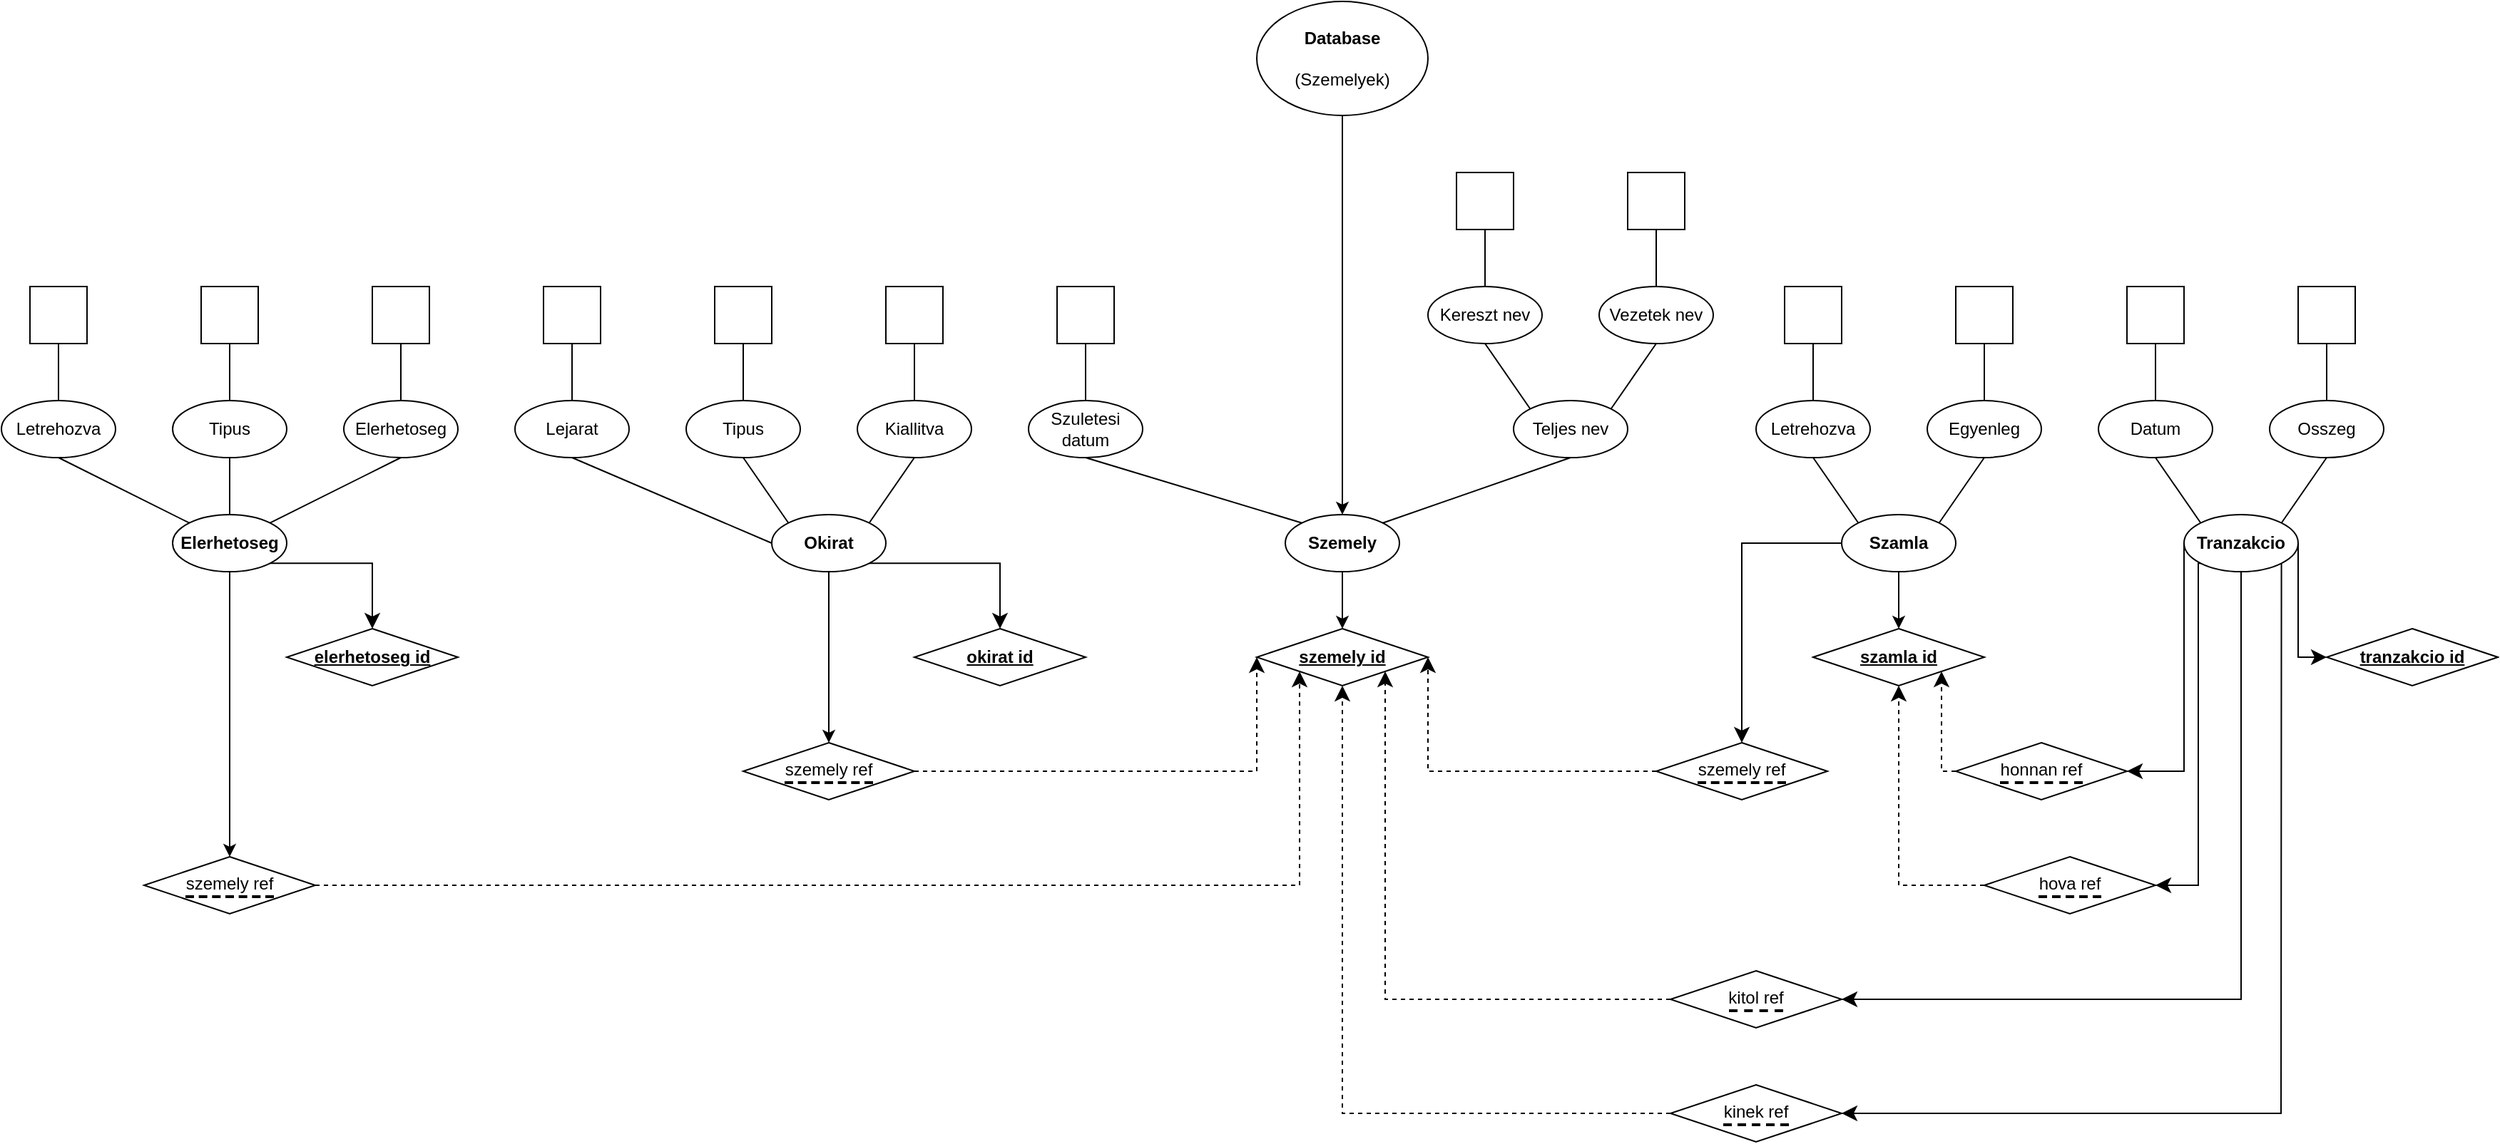 <mxfile version="22.1.8" type="device">
  <diagram name="Page-1" id="LztbPj5Mm1v6jzAGDRRV">
    <mxGraphModel dx="2418" dy="1498" grid="1" gridSize="10" guides="1" tooltips="1" connect="1" arrows="1" fold="1" page="1" pageScale="1" pageWidth="1169" pageHeight="827" background="#ffffff" math="0" shadow="0">
      <root>
        <mxCell id="0" />
        <mxCell id="1" parent="0" />
        <mxCell id="YrKr4Qs9mhoKFXOp8PhC-1" value="&lt;b&gt;Szemely&lt;/b&gt;" style="ellipse;whiteSpace=wrap;html=1;" parent="1" vertex="1">
          <mxGeometry x="500" y="120" width="80" height="40" as="geometry" />
        </mxCell>
        <mxCell id="YrKr4Qs9mhoKFXOp8PhC-3" value="Teljes nev" style="ellipse;whiteSpace=wrap;html=1;" parent="1" vertex="1">
          <mxGeometry x="660" y="40" width="80" height="40" as="geometry" />
        </mxCell>
        <mxCell id="YrKr4Qs9mhoKFXOp8PhC-6" value="Vezetek nev" style="ellipse;whiteSpace=wrap;html=1;" parent="1" vertex="1">
          <mxGeometry x="720" y="-40" width="80" height="40" as="geometry" />
        </mxCell>
        <mxCell id="YrKr4Qs9mhoKFXOp8PhC-7" value="Kereszt nev" style="ellipse;whiteSpace=wrap;html=1;" parent="1" vertex="1">
          <mxGeometry x="600" y="-40" width="80" height="40" as="geometry" />
        </mxCell>
        <mxCell id="YrKr4Qs9mhoKFXOp8PhC-10" value="" style="rounded=0;whiteSpace=wrap;html=1;" parent="1" vertex="1">
          <mxGeometry x="620" y="-120" width="40" height="40" as="geometry" />
        </mxCell>
        <mxCell id="YrKr4Qs9mhoKFXOp8PhC-11" value="" style="rounded=0;whiteSpace=wrap;html=1;" parent="1" vertex="1">
          <mxGeometry x="740" y="-120" width="40" height="40" as="geometry" />
        </mxCell>
        <mxCell id="YrKr4Qs9mhoKFXOp8PhC-14" value="Szuletesi datum" style="ellipse;whiteSpace=wrap;html=1;" parent="1" vertex="1">
          <mxGeometry x="320" y="40" width="80" height="40" as="geometry" />
        </mxCell>
        <mxCell id="YrKr4Qs9mhoKFXOp8PhC-16" value="" style="rounded=0;whiteSpace=wrap;html=1;" parent="1" vertex="1">
          <mxGeometry x="340" y="-40" width="40" height="40" as="geometry" />
        </mxCell>
        <mxCell id="YrKr4Qs9mhoKFXOp8PhC-22" value="&lt;div&gt;&lt;b&gt;&lt;u&gt;szemely id&lt;br&gt;&lt;/u&gt;&lt;/b&gt;&lt;/div&gt;" style="rhombus;whiteSpace=wrap;html=1;" parent="1" vertex="1">
          <mxGeometry x="480" y="200" width="120" height="40" as="geometry" />
        </mxCell>
        <mxCell id="xxGwxqvofC45Gv9JoIxF-1" value="&lt;p style=&quot;border-bottom:2px dashed black;&quot;&gt;szemely ref&lt;br&gt;&lt;/p&gt;" style="rhombus;whiteSpace=wrap;html=1;" parent="1" vertex="1">
          <mxGeometry x="120" y="280" width="120" height="40" as="geometry" />
        </mxCell>
        <mxCell id="xxGwxqvofC45Gv9JoIxF-3" value="&lt;font style=&quot;font-size: 12px;&quot;&gt;&lt;b&gt;&lt;font&gt;Okirat&lt;/font&gt;&lt;/b&gt;&lt;/font&gt;" style="ellipse;whiteSpace=wrap;html=1;" parent="1" vertex="1">
          <mxGeometry x="140" y="120" width="80" height="40" as="geometry" />
        </mxCell>
        <mxCell id="xxGwxqvofC45Gv9JoIxF-6" value="Kiallitva" style="ellipse;whiteSpace=wrap;html=1;" parent="1" vertex="1">
          <mxGeometry x="200" y="40" width="80" height="40" as="geometry" />
        </mxCell>
        <mxCell id="xxGwxqvofC45Gv9JoIxF-7" value="&lt;div&gt;&lt;b&gt;&lt;u&gt;okirat id&lt;/u&gt;&lt;/b&gt;&lt;/div&gt;" style="rhombus;whiteSpace=wrap;html=1;" parent="1" vertex="1">
          <mxGeometry x="240" y="200" width="120" height="40" as="geometry" />
        </mxCell>
        <mxCell id="xxGwxqvofC45Gv9JoIxF-10" value="Lejarat" style="ellipse;whiteSpace=wrap;html=1;" parent="1" vertex="1">
          <mxGeometry x="-40" y="40" width="80" height="40" as="geometry" />
        </mxCell>
        <mxCell id="xxGwxqvofC45Gv9JoIxF-16" value="" style="rounded=0;whiteSpace=wrap;html=1;" parent="1" vertex="1">
          <mxGeometry x="-20" y="-40" width="40" height="40" as="geometry" />
        </mxCell>
        <mxCell id="xxGwxqvofC45Gv9JoIxF-17" value="" style="rounded=0;whiteSpace=wrap;html=1;" parent="1" vertex="1">
          <mxGeometry x="220" y="-40" width="40" height="40" as="geometry" />
        </mxCell>
        <mxCell id="xxGwxqvofC45Gv9JoIxF-20" value="&lt;b&gt;Szamla&lt;/b&gt;" style="ellipse;whiteSpace=wrap;html=1;" parent="1" vertex="1">
          <mxGeometry x="890" y="120" width="80" height="40" as="geometry" />
        </mxCell>
        <mxCell id="xxGwxqvofC45Gv9JoIxF-21" value="&lt;b&gt;&lt;font style=&quot;font-size: 12px;&quot;&gt;Elerhetoseg&lt;/font&gt;&lt;/b&gt;" style="ellipse;whiteSpace=wrap;html=1;" parent="1" vertex="1">
          <mxGeometry x="-280" y="120" width="80" height="40" as="geometry" />
        </mxCell>
        <mxCell id="xxGwxqvofC45Gv9JoIxF-22" value="&lt;div&gt;&lt;b&gt;&lt;u&gt;elerhetoseg id&lt;br&gt;&lt;/u&gt;&lt;/b&gt;&lt;/div&gt;" style="rhombus;whiteSpace=wrap;html=1;" parent="1" vertex="1">
          <mxGeometry x="-200" y="200" width="120" height="40" as="geometry" />
        </mxCell>
        <mxCell id="xxGwxqvofC45Gv9JoIxF-23" value="Letrehozva" style="ellipse;whiteSpace=wrap;html=1;" parent="1" vertex="1">
          <mxGeometry x="-400" y="40" width="80" height="40" as="geometry" />
        </mxCell>
        <mxCell id="xxGwxqvofC45Gv9JoIxF-26" value="" style="rounded=0;whiteSpace=wrap;html=1;" parent="1" vertex="1">
          <mxGeometry x="-380" y="-40" width="40" height="40" as="geometry" />
        </mxCell>
        <mxCell id="xxGwxqvofC45Gv9JoIxF-28" value="&lt;p style=&quot;border-bottom:2px dashed black;&quot;&gt;szemely ref&lt;br&gt;&lt;/p&gt;" style="rhombus;whiteSpace=wrap;html=1;" parent="1" vertex="1">
          <mxGeometry x="-300" y="360" width="120" height="40" as="geometry" />
        </mxCell>
        <mxCell id="xxGwxqvofC45Gv9JoIxF-31" value="Tipus" style="ellipse;whiteSpace=wrap;html=1;" parent="1" vertex="1">
          <mxGeometry x="80" y="40" width="80" height="40" as="geometry" />
        </mxCell>
        <mxCell id="xxGwxqvofC45Gv9JoIxF-33" value="" style="rounded=0;whiteSpace=wrap;html=1;" parent="1" vertex="1">
          <mxGeometry x="100" y="-40" width="40" height="40" as="geometry" />
        </mxCell>
        <mxCell id="xxGwxqvofC45Gv9JoIxF-35" value="Tipus" style="ellipse;whiteSpace=wrap;html=1;" parent="1" vertex="1">
          <mxGeometry x="-280" y="40" width="80" height="40" as="geometry" />
        </mxCell>
        <mxCell id="xxGwxqvofC45Gv9JoIxF-36" value="" style="rounded=0;whiteSpace=wrap;html=1;" parent="1" vertex="1">
          <mxGeometry x="-260" y="-40" width="40" height="40" as="geometry" />
        </mxCell>
        <mxCell id="xxGwxqvofC45Gv9JoIxF-41" value="" style="rounded=0;whiteSpace=wrap;html=1;" parent="1" vertex="1">
          <mxGeometry x="-140" y="-40" width="40" height="40" as="geometry" />
        </mxCell>
        <mxCell id="xxGwxqvofC45Gv9JoIxF-43" value="&lt;p style=&quot;border-bottom:2px dashed black;&quot;&gt;szemely ref&lt;br&gt;&lt;/p&gt;" style="rhombus;whiteSpace=wrap;html=1;" parent="1" vertex="1">
          <mxGeometry x="760" y="280" width="120" height="40" as="geometry" />
        </mxCell>
        <mxCell id="xxGwxqvofC45Gv9JoIxF-46" value="&lt;div&gt;&lt;b&gt;&lt;u&gt;szamla id&lt;br&gt;&lt;/u&gt;&lt;/b&gt;&lt;/div&gt;" style="rhombus;whiteSpace=wrap;html=1;" parent="1" vertex="1">
          <mxGeometry x="870" y="200" width="120" height="40" as="geometry" />
        </mxCell>
        <mxCell id="xxGwxqvofC45Gv9JoIxF-48" value="Letrehozva" style="ellipse;whiteSpace=wrap;html=1;" parent="1" vertex="1">
          <mxGeometry x="830" y="40" width="80" height="40" as="geometry" />
        </mxCell>
        <mxCell id="xxGwxqvofC45Gv9JoIxF-49" value="Egyenleg" style="ellipse;whiteSpace=wrap;html=1;" parent="1" vertex="1">
          <mxGeometry x="950" y="40" width="80" height="40" as="geometry" />
        </mxCell>
        <mxCell id="xxGwxqvofC45Gv9JoIxF-52" value="" style="rounded=0;whiteSpace=wrap;html=1;" parent="1" vertex="1">
          <mxGeometry x="970" y="-40" width="40" height="40" as="geometry" />
        </mxCell>
        <mxCell id="xxGwxqvofC45Gv9JoIxF-53" value="" style="rounded=0;whiteSpace=wrap;html=1;" parent="1" vertex="1">
          <mxGeometry x="850" y="-40" width="40" height="40" as="geometry" />
        </mxCell>
        <mxCell id="xxGwxqvofC45Gv9JoIxF-58" value="&lt;b&gt;Tranzakcio&lt;/b&gt;" style="ellipse;whiteSpace=wrap;html=1;" parent="1" vertex="1">
          <mxGeometry x="1130" y="120" width="80" height="40" as="geometry" />
        </mxCell>
        <mxCell id="xxGwxqvofC45Gv9JoIxF-59" value="&lt;p style=&quot;border-bottom:2px dashed black;&quot;&gt;kinek ref&lt;br&gt;&lt;/p&gt;" style="rhombus;whiteSpace=wrap;html=1;" parent="1" vertex="1">
          <mxGeometry x="770" y="520" width="120" height="40" as="geometry" />
        </mxCell>
        <mxCell id="xxGwxqvofC45Gv9JoIxF-60" value="&lt;p style=&quot;border-bottom:2px dashed black;&quot;&gt;kitol ref&lt;br&gt;&lt;/p&gt;" style="rhombus;whiteSpace=wrap;html=1;" parent="1" vertex="1">
          <mxGeometry x="770" y="440" width="120" height="40" as="geometry" />
        </mxCell>
        <mxCell id="xxGwxqvofC45Gv9JoIxF-63" value="&lt;p style=&quot;border-bottom:2px dashed black;&quot;&gt;honnan ref&lt;br&gt;&lt;/p&gt;" style="rhombus;whiteSpace=wrap;html=1;" parent="1" vertex="1">
          <mxGeometry x="970" y="280" width="120" height="40" as="geometry" />
        </mxCell>
        <mxCell id="xxGwxqvofC45Gv9JoIxF-64" value="&lt;p style=&quot;border-bottom:2px dashed black;&quot;&gt;hova ref&lt;br&gt;&lt;/p&gt;" style="rhombus;whiteSpace=wrap;html=1;" parent="1" vertex="1">
          <mxGeometry x="990" y="360" width="120" height="40" as="geometry" />
        </mxCell>
        <mxCell id="xxGwxqvofC45Gv9JoIxF-73" value="&lt;div&gt;&lt;b&gt;&lt;u&gt;tranzakcio id&lt;/u&gt;&lt;br&gt;&lt;/b&gt;&lt;/div&gt;" style="rhombus;whiteSpace=wrap;html=1;" parent="1" vertex="1">
          <mxGeometry x="1230" y="200" width="120" height="40" as="geometry" />
        </mxCell>
        <mxCell id="xxGwxqvofC45Gv9JoIxF-75" value="Datum" style="ellipse;whiteSpace=wrap;html=1;" parent="1" vertex="1">
          <mxGeometry x="1070" y="40" width="80" height="40" as="geometry" />
        </mxCell>
        <mxCell id="xxGwxqvofC45Gv9JoIxF-77" value="Osszeg" style="ellipse;whiteSpace=wrap;html=1;" parent="1" vertex="1">
          <mxGeometry x="1190" y="40" width="80" height="40" as="geometry" />
        </mxCell>
        <mxCell id="xxGwxqvofC45Gv9JoIxF-79" value="" style="rounded=0;whiteSpace=wrap;html=1;" parent="1" vertex="1">
          <mxGeometry x="1090" y="-40" width="40" height="40" as="geometry" />
        </mxCell>
        <mxCell id="xxGwxqvofC45Gv9JoIxF-80" value="" style="rounded=0;whiteSpace=wrap;html=1;" parent="1" vertex="1">
          <mxGeometry x="1210" y="-40" width="40" height="40" as="geometry" />
        </mxCell>
        <mxCell id="xxGwxqvofC45Gv9JoIxF-39" value="Elerhetoseg" style="ellipse;whiteSpace=wrap;html=1;" parent="1" vertex="1">
          <mxGeometry x="-160" y="40" width="80" height="40" as="geometry" />
        </mxCell>
        <mxCell id="nmP3d7nmnVvQvlREJcjV-36" value="" style="endArrow=classic;html=1;rounded=0;entryX=0.5;entryY=0;entryDx=0;entryDy=0;exitX=0.5;exitY=1;exitDx=0;exitDy=0;" parent="1" source="xxGwxqvofC45Gv9JoIxF-20" target="xxGwxqvofC45Gv9JoIxF-46" edge="1">
          <mxGeometry width="50" height="50" relative="1" as="geometry">
            <mxPoint x="890" y="140" as="sourcePoint" />
            <mxPoint x="940" y="90" as="targetPoint" />
          </mxGeometry>
        </mxCell>
        <mxCell id="nmP3d7nmnVvQvlREJcjV-37" value="" style="endArrow=classic;html=1;rounded=0;entryX=0.5;entryY=0;entryDx=0;entryDy=0;exitX=0.5;exitY=1;exitDx=0;exitDy=0;" parent="1" source="YrKr4Qs9mhoKFXOp8PhC-1" target="YrKr4Qs9mhoKFXOp8PhC-22" edge="1">
          <mxGeometry width="50" height="50" relative="1" as="geometry">
            <mxPoint x="740" y="140" as="sourcePoint" />
            <mxPoint x="790" y="90" as="targetPoint" />
          </mxGeometry>
        </mxCell>
        <mxCell id="nmP3d7nmnVvQvlREJcjV-42" value="" style="endArrow=classic;html=1;rounded=0;exitX=0.5;exitY=1;exitDx=0;exitDy=0;entryX=0.5;entryY=0;entryDx=0;entryDy=0;" parent="1" source="xxGwxqvofC45Gv9JoIxF-21" target="xxGwxqvofC45Gv9JoIxF-28" edge="1">
          <mxGeometry width="50" height="50" relative="1" as="geometry">
            <mxPoint x="-120" y="270" as="sourcePoint" />
            <mxPoint x="-70" y="220" as="targetPoint" />
          </mxGeometry>
        </mxCell>
        <mxCell id="nmP3d7nmnVvQvlREJcjV-43" value="" style="edgeStyle=elbowEdgeStyle;elbow=vertical;endArrow=classic;html=1;curved=0;rounded=0;endSize=8;startSize=8;exitX=1;exitY=0.5;exitDx=0;exitDy=0;entryX=0;entryY=0.5;entryDx=0;entryDy=0;dashed=1;" parent="1" source="xxGwxqvofC45Gv9JoIxF-1" target="YrKr4Qs9mhoKFXOp8PhC-22" edge="1">
          <mxGeometry width="50" height="50" relative="1" as="geometry">
            <mxPoint x="440" y="340" as="sourcePoint" />
            <mxPoint x="490" y="290" as="targetPoint" />
            <Array as="points">
              <mxPoint x="380" y="300" />
            </Array>
          </mxGeometry>
        </mxCell>
        <mxCell id="nmP3d7nmnVvQvlREJcjV-45" value="" style="edgeStyle=elbowEdgeStyle;elbow=vertical;endArrow=classic;html=1;curved=0;rounded=0;endSize=8;startSize=8;exitX=1;exitY=0.5;exitDx=0;exitDy=0;entryX=0;entryY=1;entryDx=0;entryDy=0;dashed=1;" parent="1" source="xxGwxqvofC45Gv9JoIxF-28" target="YrKr4Qs9mhoKFXOp8PhC-22" edge="1">
          <mxGeometry width="50" height="50" relative="1" as="geometry">
            <mxPoint x="250" y="310" as="sourcePoint" />
            <mxPoint x="520" y="240" as="targetPoint" />
            <Array as="points">
              <mxPoint x="150" y="380" />
            </Array>
          </mxGeometry>
        </mxCell>
        <mxCell id="nmP3d7nmnVvQvlREJcjV-46" value="" style="endArrow=classic;html=1;rounded=0;entryX=0.5;entryY=0;entryDx=0;entryDy=0;exitX=0.5;exitY=1;exitDx=0;exitDy=0;" parent="1" source="xxGwxqvofC45Gv9JoIxF-3" target="xxGwxqvofC45Gv9JoIxF-1" edge="1">
          <mxGeometry width="50" height="50" relative="1" as="geometry">
            <mxPoint x="140" y="270" as="sourcePoint" />
            <mxPoint x="190" y="220" as="targetPoint" />
          </mxGeometry>
        </mxCell>
        <mxCell id="nmP3d7nmnVvQvlREJcjV-51" value="" style="edgeStyle=elbowEdgeStyle;elbow=vertical;endArrow=classic;html=1;curved=0;rounded=0;endSize=8;startSize=8;exitX=0;exitY=0.5;exitDx=0;exitDy=0;entryX=1;entryY=0.5;entryDx=0;entryDy=0;dashed=1;" parent="1" source="xxGwxqvofC45Gv9JoIxF-43" target="YrKr4Qs9mhoKFXOp8PhC-22" edge="1">
          <mxGeometry width="50" height="50" relative="1" as="geometry">
            <mxPoint x="610" y="495" as="sourcePoint" />
            <mxPoint x="560" y="250" as="targetPoint" />
            <Array as="points">
              <mxPoint x="630" y="300" />
            </Array>
          </mxGeometry>
        </mxCell>
        <mxCell id="nmP3d7nmnVvQvlREJcjV-52" value="" style="edgeStyle=elbowEdgeStyle;elbow=vertical;endArrow=classic;html=1;curved=0;rounded=0;endSize=8;startSize=8;exitX=0;exitY=0.5;exitDx=0;exitDy=0;entryX=1;entryY=1;entryDx=0;entryDy=0;dashed=1;" parent="1" source="xxGwxqvofC45Gv9JoIxF-63" target="xxGwxqvofC45Gv9JoIxF-46" edge="1">
          <mxGeometry width="50" height="50" relative="1" as="geometry">
            <mxPoint x="1090" y="240" as="sourcePoint" />
            <mxPoint x="1070" y="160" as="targetPoint" />
            <Array as="points">
              <mxPoint x="970" y="300" />
            </Array>
          </mxGeometry>
        </mxCell>
        <mxCell id="nmP3d7nmnVvQvlREJcjV-53" value="" style="edgeStyle=elbowEdgeStyle;elbow=vertical;endArrow=classic;html=1;curved=0;rounded=0;endSize=8;startSize=8;exitX=0;exitY=0.5;exitDx=0;exitDy=0;entryX=0.5;entryY=1;entryDx=0;entryDy=0;dashed=1;" parent="1" source="xxGwxqvofC45Gv9JoIxF-64" target="xxGwxqvofC45Gv9JoIxF-46" edge="1">
          <mxGeometry width="50" height="50" relative="1" as="geometry">
            <mxPoint x="1000" y="310" as="sourcePoint" />
            <mxPoint x="970" y="240" as="targetPoint" />
            <Array as="points">
              <mxPoint x="960" y="380" />
            </Array>
          </mxGeometry>
        </mxCell>
        <mxCell id="nmP3d7nmnVvQvlREJcjV-54" value="" style="edgeStyle=elbowEdgeStyle;elbow=horizontal;endArrow=classic;html=1;curved=0;rounded=0;endSize=8;startSize=8;exitX=0;exitY=0.5;exitDx=0;exitDy=0;" parent="1" source="xxGwxqvofC45Gv9JoIxF-58" target="xxGwxqvofC45Gv9JoIxF-63" edge="1">
          <mxGeometry width="50" height="50" relative="1" as="geometry">
            <mxPoint x="1040" y="310" as="sourcePoint" />
            <mxPoint x="1090" y="260" as="targetPoint" />
            <Array as="points">
              <mxPoint x="1130" y="220" />
            </Array>
          </mxGeometry>
        </mxCell>
        <mxCell id="nmP3d7nmnVvQvlREJcjV-55" value="" style="edgeStyle=elbowEdgeStyle;elbow=horizontal;endArrow=classic;html=1;curved=0;rounded=0;endSize=8;startSize=8;exitX=0;exitY=1;exitDx=0;exitDy=0;entryX=1;entryY=0.5;entryDx=0;entryDy=0;" parent="1" source="xxGwxqvofC45Gv9JoIxF-58" target="xxGwxqvofC45Gv9JoIxF-64" edge="1">
          <mxGeometry width="50" height="50" relative="1" as="geometry">
            <mxPoint x="1140" y="150" as="sourcePoint" />
            <mxPoint x="1120" y="310" as="targetPoint" />
            <Array as="points">
              <mxPoint x="1140" y="230" />
            </Array>
          </mxGeometry>
        </mxCell>
        <mxCell id="nmP3d7nmnVvQvlREJcjV-56" value="" style="edgeStyle=elbowEdgeStyle;elbow=horizontal;endArrow=classic;html=1;curved=0;rounded=0;endSize=8;startSize=8;exitX=0.5;exitY=1;exitDx=0;exitDy=0;" parent="1" source="xxGwxqvofC45Gv9JoIxF-58" target="xxGwxqvofC45Gv9JoIxF-60" edge="1">
          <mxGeometry width="50" height="50" relative="1" as="geometry">
            <mxPoint x="1152" y="164" as="sourcePoint" />
            <mxPoint x="1120" y="390" as="targetPoint" />
            <Array as="points">
              <mxPoint x="1170" y="320" />
            </Array>
          </mxGeometry>
        </mxCell>
        <mxCell id="nmP3d7nmnVvQvlREJcjV-58" value="" style="edgeStyle=elbowEdgeStyle;elbow=horizontal;endArrow=classic;html=1;curved=0;rounded=0;endSize=8;startSize=8;exitX=1;exitY=1;exitDx=0;exitDy=0;entryX=1;entryY=0.5;entryDx=0;entryDy=0;" parent="1" source="xxGwxqvofC45Gv9JoIxF-58" target="xxGwxqvofC45Gv9JoIxF-59" edge="1">
          <mxGeometry width="50" height="50" relative="1" as="geometry">
            <mxPoint x="1180" y="170" as="sourcePoint" />
            <mxPoint x="900" y="470" as="targetPoint" />
            <Array as="points">
              <mxPoint x="1198" y="350" />
            </Array>
          </mxGeometry>
        </mxCell>
        <mxCell id="nmP3d7nmnVvQvlREJcjV-59" value="" style="edgeStyle=elbowEdgeStyle;elbow=vertical;endArrow=classic;html=1;curved=0;rounded=0;endSize=8;startSize=8;exitX=0;exitY=0.5;exitDx=0;exitDy=0;entryX=1;entryY=1;entryDx=0;entryDy=0;dashed=1;" parent="1" source="xxGwxqvofC45Gv9JoIxF-60" target="YrKr4Qs9mhoKFXOp8PhC-22" edge="1">
          <mxGeometry width="50" height="50" relative="1" as="geometry">
            <mxPoint x="630" y="310" as="sourcePoint" />
            <mxPoint x="610" y="230" as="targetPoint" />
            <Array as="points">
              <mxPoint x="590" y="460" />
            </Array>
          </mxGeometry>
        </mxCell>
        <mxCell id="nmP3d7nmnVvQvlREJcjV-60" value="" style="edgeStyle=elbowEdgeStyle;elbow=vertical;endArrow=classic;html=1;curved=0;rounded=0;endSize=8;startSize=8;exitX=0;exitY=0.5;exitDx=0;exitDy=0;entryX=0.5;entryY=1;entryDx=0;entryDy=0;dashed=1;" parent="1" source="xxGwxqvofC45Gv9JoIxF-59" target="YrKr4Qs9mhoKFXOp8PhC-22" edge="1">
          <mxGeometry width="50" height="50" relative="1" as="geometry">
            <mxPoint x="630" y="470" as="sourcePoint" />
            <mxPoint x="580" y="240" as="targetPoint" />
            <Array as="points">
              <mxPoint x="570" y="540" />
            </Array>
          </mxGeometry>
        </mxCell>
        <mxCell id="nmP3d7nmnVvQvlREJcjV-63" value="" style="edgeStyle=elbowEdgeStyle;elbow=vertical;endArrow=classic;html=1;curved=0;rounded=0;endSize=8;startSize=8;exitX=0;exitY=0.5;exitDx=0;exitDy=0;entryX=0.5;entryY=0;entryDx=0;entryDy=0;" parent="1" source="xxGwxqvofC45Gv9JoIxF-20" target="xxGwxqvofC45Gv9JoIxF-43" edge="1">
          <mxGeometry width="50" height="50" relative="1" as="geometry">
            <mxPoint x="960" y="310" as="sourcePoint" />
            <mxPoint x="1010" y="260" as="targetPoint" />
            <Array as="points">
              <mxPoint x="850" y="140" />
            </Array>
          </mxGeometry>
        </mxCell>
        <mxCell id="nmP3d7nmnVvQvlREJcjV-64" value="" style="edgeStyle=elbowEdgeStyle;elbow=horizontal;endArrow=classic;html=1;curved=0;rounded=0;endSize=8;startSize=8;exitX=1;exitY=0.5;exitDx=0;exitDy=0;entryX=0;entryY=0.5;entryDx=0;entryDy=0;" parent="1" source="xxGwxqvofC45Gv9JoIxF-58" target="xxGwxqvofC45Gv9JoIxF-73" edge="1">
          <mxGeometry width="50" height="50" relative="1" as="geometry">
            <mxPoint x="1140" y="150" as="sourcePoint" />
            <mxPoint x="1100" y="310" as="targetPoint" />
            <Array as="points">
              <mxPoint x="1210" y="190" />
            </Array>
          </mxGeometry>
        </mxCell>
        <mxCell id="nmP3d7nmnVvQvlREJcjV-65" value="" style="edgeStyle=segmentEdgeStyle;endArrow=classic;html=1;curved=0;rounded=0;endSize=8;startSize=8;exitX=1;exitY=1;exitDx=0;exitDy=0;entryX=0.5;entryY=0;entryDx=0;entryDy=0;strokeColor=default;" parent="1" source="xxGwxqvofC45Gv9JoIxF-3" target="xxGwxqvofC45Gv9JoIxF-7" edge="1">
          <mxGeometry width="50" height="50" relative="1" as="geometry">
            <mxPoint x="420" y="310" as="sourcePoint" />
            <mxPoint x="470" y="260" as="targetPoint" />
          </mxGeometry>
        </mxCell>
        <mxCell id="nmP3d7nmnVvQvlREJcjV-66" value="" style="edgeStyle=segmentEdgeStyle;endArrow=classic;html=1;curved=0;rounded=0;endSize=8;startSize=8;exitX=1;exitY=1;exitDx=0;exitDy=0;entryX=0.5;entryY=0;entryDx=0;entryDy=0;" parent="1" source="xxGwxqvofC45Gv9JoIxF-21" target="xxGwxqvofC45Gv9JoIxF-22" edge="1">
          <mxGeometry width="50" height="50" relative="1" as="geometry">
            <mxPoint x="218" y="164" as="sourcePoint" />
            <mxPoint x="310" y="210" as="targetPoint" />
          </mxGeometry>
        </mxCell>
        <mxCell id="hETpaeLjf4YLgt0g3x9g-1" value="" style="endArrow=none;html=1;rounded=0;exitX=1;exitY=0;exitDx=0;exitDy=0;entryX=0.5;entryY=1;entryDx=0;entryDy=0;" parent="1" source="xxGwxqvofC45Gv9JoIxF-21" target="xxGwxqvofC45Gv9JoIxF-39" edge="1">
          <mxGeometry width="50" height="50" relative="1" as="geometry">
            <mxPoint x="-60" y="170" as="sourcePoint" />
            <mxPoint x="-10" y="120" as="targetPoint" />
          </mxGeometry>
        </mxCell>
        <mxCell id="hETpaeLjf4YLgt0g3x9g-2" value="" style="endArrow=none;html=1;rounded=0;entryX=0.5;entryY=1;entryDx=0;entryDy=0;exitX=0.5;exitY=0;exitDx=0;exitDy=0;" parent="1" source="xxGwxqvofC45Gv9JoIxF-21" target="xxGwxqvofC45Gv9JoIxF-35" edge="1">
          <mxGeometry width="50" height="50" relative="1" as="geometry">
            <mxPoint x="-60" y="170" as="sourcePoint" />
            <mxPoint x="-10" y="120" as="targetPoint" />
          </mxGeometry>
        </mxCell>
        <mxCell id="hETpaeLjf4YLgt0g3x9g-3" value="" style="endArrow=none;html=1;rounded=0;entryX=0.5;entryY=1;entryDx=0;entryDy=0;exitX=0;exitY=0;exitDx=0;exitDy=0;" parent="1" source="xxGwxqvofC45Gv9JoIxF-21" target="xxGwxqvofC45Gv9JoIxF-23" edge="1">
          <mxGeometry width="50" height="50" relative="1" as="geometry">
            <mxPoint x="-230" y="130" as="sourcePoint" />
            <mxPoint x="-230" y="90" as="targetPoint" />
          </mxGeometry>
        </mxCell>
        <mxCell id="hETpaeLjf4YLgt0g3x9g-4" value="" style="endArrow=none;html=1;rounded=0;exitX=0;exitY=0.5;exitDx=0;exitDy=0;entryX=0.5;entryY=1;entryDx=0;entryDy=0;" parent="1" source="xxGwxqvofC45Gv9JoIxF-3" target="xxGwxqvofC45Gv9JoIxF-10" edge="1">
          <mxGeometry width="50" height="50" relative="1" as="geometry">
            <mxPoint x="-202" y="136" as="sourcePoint" />
            <mxPoint x="-110" y="90" as="targetPoint" />
          </mxGeometry>
        </mxCell>
        <mxCell id="hETpaeLjf4YLgt0g3x9g-5" value="" style="endArrow=none;html=1;rounded=0;exitX=0;exitY=0;exitDx=0;exitDy=0;entryX=0.5;entryY=1;entryDx=0;entryDy=0;" parent="1" source="xxGwxqvofC45Gv9JoIxF-3" target="xxGwxqvofC45Gv9JoIxF-31" edge="1">
          <mxGeometry width="50" height="50" relative="1" as="geometry">
            <mxPoint x="150" y="150" as="sourcePoint" />
            <mxPoint x="10" y="90" as="targetPoint" />
          </mxGeometry>
        </mxCell>
        <mxCell id="hETpaeLjf4YLgt0g3x9g-6" value="" style="endArrow=none;html=1;rounded=0;exitX=1;exitY=0;exitDx=0;exitDy=0;entryX=0.5;entryY=1;entryDx=0;entryDy=0;" parent="1" source="xxGwxqvofC45Gv9JoIxF-3" target="xxGwxqvofC45Gv9JoIxF-6" edge="1">
          <mxGeometry width="50" height="50" relative="1" as="geometry">
            <mxPoint x="162" y="136" as="sourcePoint" />
            <mxPoint x="130" y="90" as="targetPoint" />
          </mxGeometry>
        </mxCell>
        <mxCell id="hETpaeLjf4YLgt0g3x9g-7" value="" style="endArrow=none;html=1;rounded=0;exitX=0;exitY=0;exitDx=0;exitDy=0;entryX=0.5;entryY=1;entryDx=0;entryDy=0;" parent="1" source="YrKr4Qs9mhoKFXOp8PhC-1" target="YrKr4Qs9mhoKFXOp8PhC-14" edge="1">
          <mxGeometry width="50" height="50" relative="1" as="geometry">
            <mxPoint x="218" y="136" as="sourcePoint" />
            <mxPoint x="250" y="90" as="targetPoint" />
          </mxGeometry>
        </mxCell>
        <mxCell id="hETpaeLjf4YLgt0g3x9g-8" value="" style="endArrow=none;html=1;rounded=0;exitX=1;exitY=0;exitDx=0;exitDy=0;entryX=0.5;entryY=1;entryDx=0;entryDy=0;" parent="1" source="YrKr4Qs9mhoKFXOp8PhC-1" target="YrKr4Qs9mhoKFXOp8PhC-3" edge="1">
          <mxGeometry width="50" height="50" relative="1" as="geometry">
            <mxPoint x="522" y="136" as="sourcePoint" />
            <mxPoint x="370" y="90" as="targetPoint" />
          </mxGeometry>
        </mxCell>
        <mxCell id="hETpaeLjf4YLgt0g3x9g-10" value="" style="endArrow=none;html=1;rounded=0;exitX=1;exitY=0;exitDx=0;exitDy=0;entryX=0.5;entryY=1;entryDx=0;entryDy=0;" parent="1" source="YrKr4Qs9mhoKFXOp8PhC-3" target="YrKr4Qs9mhoKFXOp8PhC-6" edge="1">
          <mxGeometry width="50" height="50" relative="1" as="geometry">
            <mxPoint x="550" y="130" as="sourcePoint" />
            <mxPoint x="550" y="90" as="targetPoint" />
          </mxGeometry>
        </mxCell>
        <mxCell id="hETpaeLjf4YLgt0g3x9g-11" value="" style="endArrow=none;html=1;rounded=0;exitX=0;exitY=0;exitDx=0;exitDy=0;entryX=0.5;entryY=1;entryDx=0;entryDy=0;" parent="1" source="YrKr4Qs9mhoKFXOp8PhC-3" target="YrKr4Qs9mhoKFXOp8PhC-7" edge="1">
          <mxGeometry width="50" height="50" relative="1" as="geometry">
            <mxPoint x="578" y="56" as="sourcePoint" />
            <mxPoint x="610" y="10" as="targetPoint" />
          </mxGeometry>
        </mxCell>
        <mxCell id="hETpaeLjf4YLgt0g3x9g-12" value="" style="endArrow=none;html=1;rounded=0;exitX=1;exitY=0;exitDx=0;exitDy=0;entryX=0.5;entryY=1;entryDx=0;entryDy=0;" parent="1" source="xxGwxqvofC45Gv9JoIxF-20" target="xxGwxqvofC45Gv9JoIxF-49" edge="1">
          <mxGeometry width="50" height="50" relative="1" as="geometry">
            <mxPoint x="728" y="56" as="sourcePoint" />
            <mxPoint x="760" y="10" as="targetPoint" />
          </mxGeometry>
        </mxCell>
        <mxCell id="hETpaeLjf4YLgt0g3x9g-13" value="" style="endArrow=none;html=1;rounded=0;exitX=0;exitY=0;exitDx=0;exitDy=0;entryX=0.5;entryY=1;entryDx=0;entryDy=0;" parent="1" source="xxGwxqvofC45Gv9JoIxF-20" target="xxGwxqvofC45Gv9JoIxF-48" edge="1">
          <mxGeometry width="50" height="50" relative="1" as="geometry">
            <mxPoint x="968" y="136" as="sourcePoint" />
            <mxPoint x="1000" y="90" as="targetPoint" />
          </mxGeometry>
        </mxCell>
        <mxCell id="hETpaeLjf4YLgt0g3x9g-14" value="" style="endArrow=none;html=1;rounded=0;exitX=0.5;exitY=0;exitDx=0;exitDy=0;entryX=0.5;entryY=1;entryDx=0;entryDy=0;" parent="1" source="xxGwxqvofC45Gv9JoIxF-48" target="xxGwxqvofC45Gv9JoIxF-53" edge="1">
          <mxGeometry width="50" height="50" relative="1" as="geometry">
            <mxPoint x="968" y="136" as="sourcePoint" />
            <mxPoint x="1000" y="90" as="targetPoint" />
          </mxGeometry>
        </mxCell>
        <mxCell id="hETpaeLjf4YLgt0g3x9g-15" value="" style="endArrow=none;html=1;rounded=0;exitX=0;exitY=0;exitDx=0;exitDy=0;entryX=0.5;entryY=1;entryDx=0;entryDy=0;" parent="1" source="xxGwxqvofC45Gv9JoIxF-58" target="xxGwxqvofC45Gv9JoIxF-75" edge="1">
          <mxGeometry width="50" height="50" relative="1" as="geometry">
            <mxPoint x="968" y="136" as="sourcePoint" />
            <mxPoint x="1000" y="90" as="targetPoint" />
          </mxGeometry>
        </mxCell>
        <mxCell id="hETpaeLjf4YLgt0g3x9g-16" value="" style="endArrow=none;html=1;rounded=0;exitX=1;exitY=0;exitDx=0;exitDy=0;entryX=0.5;entryY=1;entryDx=0;entryDy=0;" parent="1" source="xxGwxqvofC45Gv9JoIxF-58" target="xxGwxqvofC45Gv9JoIxF-77" edge="1">
          <mxGeometry width="50" height="50" relative="1" as="geometry">
            <mxPoint x="1152" y="136" as="sourcePoint" />
            <mxPoint x="1120" y="90" as="targetPoint" />
          </mxGeometry>
        </mxCell>
        <mxCell id="hETpaeLjf4YLgt0g3x9g-17" value="" style="endArrow=none;html=1;rounded=0;exitX=0.5;exitY=0;exitDx=0;exitDy=0;entryX=0.5;entryY=1;entryDx=0;entryDy=0;" parent="1" source="xxGwxqvofC45Gv9JoIxF-77" target="xxGwxqvofC45Gv9JoIxF-80" edge="1">
          <mxGeometry width="50" height="50" relative="1" as="geometry">
            <mxPoint x="1208" y="136" as="sourcePoint" />
            <mxPoint x="1240" y="90" as="targetPoint" />
          </mxGeometry>
        </mxCell>
        <mxCell id="hETpaeLjf4YLgt0g3x9g-18" value="" style="endArrow=none;html=1;rounded=0;exitX=0.5;exitY=0;exitDx=0;exitDy=0;entryX=0.5;entryY=1;entryDx=0;entryDy=0;" parent="1" source="xxGwxqvofC45Gv9JoIxF-75" target="xxGwxqvofC45Gv9JoIxF-79" edge="1">
          <mxGeometry width="50" height="50" relative="1" as="geometry">
            <mxPoint x="1240" y="50" as="sourcePoint" />
            <mxPoint x="1240" y="10" as="targetPoint" />
          </mxGeometry>
        </mxCell>
        <mxCell id="hETpaeLjf4YLgt0g3x9g-19" value="" style="endArrow=none;html=1;rounded=0;exitX=0.5;exitY=0;exitDx=0;exitDy=0;entryX=0.5;entryY=1;entryDx=0;entryDy=0;" parent="1" source="xxGwxqvofC45Gv9JoIxF-49" target="xxGwxqvofC45Gv9JoIxF-52" edge="1">
          <mxGeometry width="50" height="50" relative="1" as="geometry">
            <mxPoint x="1120" y="50" as="sourcePoint" />
            <mxPoint x="1120" y="10" as="targetPoint" />
          </mxGeometry>
        </mxCell>
        <mxCell id="hETpaeLjf4YLgt0g3x9g-20" value="" style="endArrow=none;html=1;rounded=0;exitX=0.5;exitY=0;exitDx=0;exitDy=0;entryX=0.5;entryY=1;entryDx=0;entryDy=0;" parent="1" source="YrKr4Qs9mhoKFXOp8PhC-6" target="YrKr4Qs9mhoKFXOp8PhC-11" edge="1">
          <mxGeometry width="50" height="50" relative="1" as="geometry">
            <mxPoint x="730" y="50" as="sourcePoint" />
            <mxPoint x="730" y="10" as="targetPoint" />
          </mxGeometry>
        </mxCell>
        <mxCell id="hETpaeLjf4YLgt0g3x9g-21" value="" style="endArrow=none;html=1;rounded=0;exitX=0.5;exitY=0;exitDx=0;exitDy=0;entryX=0.5;entryY=1;entryDx=0;entryDy=0;" parent="1" source="YrKr4Qs9mhoKFXOp8PhC-7" target="YrKr4Qs9mhoKFXOp8PhC-10" edge="1">
          <mxGeometry width="50" height="50" relative="1" as="geometry">
            <mxPoint x="610" y="-30" as="sourcePoint" />
            <mxPoint x="610" y="-70" as="targetPoint" />
          </mxGeometry>
        </mxCell>
        <mxCell id="hETpaeLjf4YLgt0g3x9g-22" value="" style="endArrow=none;html=1;rounded=0;exitX=0.5;exitY=0;exitDx=0;exitDy=0;entryX=0.5;entryY=1;entryDx=0;entryDy=0;" parent="1" source="YrKr4Qs9mhoKFXOp8PhC-14" target="YrKr4Qs9mhoKFXOp8PhC-16" edge="1">
          <mxGeometry width="50" height="50" relative="1" as="geometry">
            <mxPoint x="490" y="-30" as="sourcePoint" />
            <mxPoint x="490" y="-70" as="targetPoint" />
          </mxGeometry>
        </mxCell>
        <mxCell id="hETpaeLjf4YLgt0g3x9g-23" value="" style="endArrow=none;html=1;rounded=0;exitX=0.5;exitY=0;exitDx=0;exitDy=0;entryX=0.5;entryY=1;entryDx=0;entryDy=0;" parent="1" source="xxGwxqvofC45Gv9JoIxF-6" target="xxGwxqvofC45Gv9JoIxF-17" edge="1">
          <mxGeometry width="50" height="50" relative="1" as="geometry">
            <mxPoint x="370" y="50" as="sourcePoint" />
            <mxPoint x="370" y="10" as="targetPoint" />
          </mxGeometry>
        </mxCell>
        <mxCell id="hETpaeLjf4YLgt0g3x9g-24" value="" style="endArrow=none;html=1;rounded=0;exitX=0.5;exitY=0;exitDx=0;exitDy=0;entryX=0.5;entryY=1;entryDx=0;entryDy=0;" parent="1" source="xxGwxqvofC45Gv9JoIxF-31" target="xxGwxqvofC45Gv9JoIxF-33" edge="1">
          <mxGeometry width="50" height="50" relative="1" as="geometry">
            <mxPoint x="250" y="50" as="sourcePoint" />
            <mxPoint x="250" y="10" as="targetPoint" />
          </mxGeometry>
        </mxCell>
        <mxCell id="hETpaeLjf4YLgt0g3x9g-25" value="" style="endArrow=none;html=1;rounded=0;exitX=0.5;exitY=0;exitDx=0;exitDy=0;entryX=0.5;entryY=1;entryDx=0;entryDy=0;" parent="1" source="xxGwxqvofC45Gv9JoIxF-10" target="xxGwxqvofC45Gv9JoIxF-16" edge="1">
          <mxGeometry width="50" height="50" relative="1" as="geometry">
            <mxPoint x="130" y="50" as="sourcePoint" />
            <mxPoint x="130" y="10" as="targetPoint" />
          </mxGeometry>
        </mxCell>
        <mxCell id="hETpaeLjf4YLgt0g3x9g-26" value="" style="endArrow=none;html=1;rounded=0;exitX=0.5;exitY=0;exitDx=0;exitDy=0;entryX=0.5;entryY=1;entryDx=0;entryDy=0;" parent="1" source="xxGwxqvofC45Gv9JoIxF-39" target="xxGwxqvofC45Gv9JoIxF-41" edge="1">
          <mxGeometry width="50" height="50" relative="1" as="geometry">
            <mxPoint x="10" y="50" as="sourcePoint" />
            <mxPoint x="10" y="10" as="targetPoint" />
          </mxGeometry>
        </mxCell>
        <mxCell id="hETpaeLjf4YLgt0g3x9g-27" value="" style="endArrow=none;html=1;rounded=0;exitX=0.5;exitY=0;exitDx=0;exitDy=0;entryX=0.5;entryY=1;entryDx=0;entryDy=0;" parent="1" source="xxGwxqvofC45Gv9JoIxF-35" target="xxGwxqvofC45Gv9JoIxF-36" edge="1">
          <mxGeometry width="50" height="50" relative="1" as="geometry">
            <mxPoint x="-110" y="50" as="sourcePoint" />
            <mxPoint x="-110" y="10" as="targetPoint" />
          </mxGeometry>
        </mxCell>
        <mxCell id="hETpaeLjf4YLgt0g3x9g-28" value="" style="endArrow=none;html=1;rounded=0;exitX=0.5;exitY=0;exitDx=0;exitDy=0;entryX=0.5;entryY=1;entryDx=0;entryDy=0;" parent="1" source="xxGwxqvofC45Gv9JoIxF-23" target="xxGwxqvofC45Gv9JoIxF-26" edge="1">
          <mxGeometry width="50" height="50" relative="1" as="geometry">
            <mxPoint x="-230" y="50" as="sourcePoint" />
            <mxPoint x="-230" y="10" as="targetPoint" />
          </mxGeometry>
        </mxCell>
        <mxCell id="cx4YJb2R6h0jd_H02pp4-1" value="&lt;div&gt;&lt;b&gt;Database&lt;/b&gt;&lt;/div&gt;&lt;div&gt;&lt;br&gt;&lt;/div&gt;&lt;div&gt;(Szemelyek)&lt;br&gt;&lt;/div&gt;" style="ellipse;whiteSpace=wrap;html=1;" vertex="1" parent="1">
          <mxGeometry x="480" y="-240" width="120" height="80" as="geometry" />
        </mxCell>
        <mxCell id="cx4YJb2R6h0jd_H02pp4-2" value="" style="endArrow=classic;html=1;rounded=0;entryX=0.5;entryY=0;entryDx=0;entryDy=0;exitX=0.5;exitY=1;exitDx=0;exitDy=0;" edge="1" parent="1" source="cx4YJb2R6h0jd_H02pp4-1" target="YrKr4Qs9mhoKFXOp8PhC-1">
          <mxGeometry width="50" height="50" relative="1" as="geometry">
            <mxPoint x="550" y="170" as="sourcePoint" />
            <mxPoint x="550" y="210" as="targetPoint" />
          </mxGeometry>
        </mxCell>
      </root>
    </mxGraphModel>
  </diagram>
</mxfile>

